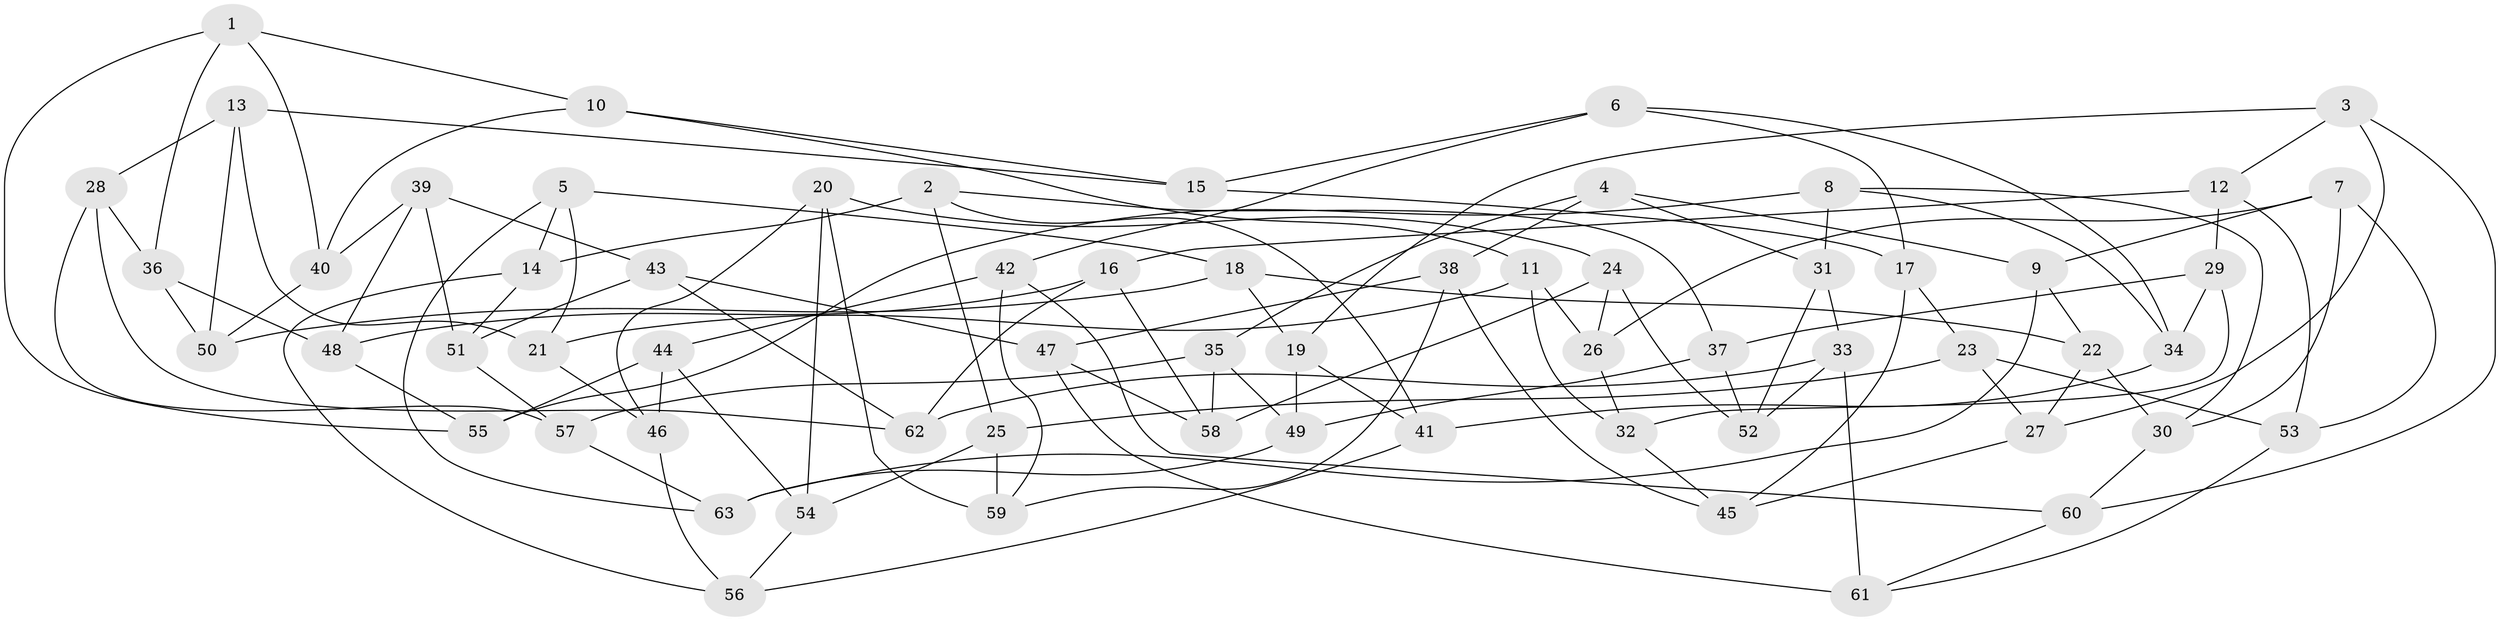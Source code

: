 // coarse degree distribution, {4: 0.5227272727272727, 6: 0.29545454545454547, 5: 0.11363636363636363, 3: 0.06818181818181818}
// Generated by graph-tools (version 1.1) at 2025/24/03/03/25 07:24:29]
// undirected, 63 vertices, 126 edges
graph export_dot {
graph [start="1"]
  node [color=gray90,style=filled];
  1;
  2;
  3;
  4;
  5;
  6;
  7;
  8;
  9;
  10;
  11;
  12;
  13;
  14;
  15;
  16;
  17;
  18;
  19;
  20;
  21;
  22;
  23;
  24;
  25;
  26;
  27;
  28;
  29;
  30;
  31;
  32;
  33;
  34;
  35;
  36;
  37;
  38;
  39;
  40;
  41;
  42;
  43;
  44;
  45;
  46;
  47;
  48;
  49;
  50;
  51;
  52;
  53;
  54;
  55;
  56;
  57;
  58;
  59;
  60;
  61;
  62;
  63;
  1 -- 10;
  1 -- 36;
  1 -- 55;
  1 -- 40;
  2 -- 25;
  2 -- 14;
  2 -- 37;
  2 -- 41;
  3 -- 60;
  3 -- 27;
  3 -- 12;
  3 -- 19;
  4 -- 9;
  4 -- 31;
  4 -- 35;
  4 -- 38;
  5 -- 18;
  5 -- 63;
  5 -- 21;
  5 -- 14;
  6 -- 15;
  6 -- 34;
  6 -- 17;
  6 -- 42;
  7 -- 53;
  7 -- 9;
  7 -- 26;
  7 -- 30;
  8 -- 34;
  8 -- 30;
  8 -- 55;
  8 -- 31;
  9 -- 22;
  9 -- 63;
  10 -- 11;
  10 -- 40;
  10 -- 15;
  11 -- 32;
  11 -- 21;
  11 -- 26;
  12 -- 53;
  12 -- 16;
  12 -- 29;
  13 -- 50;
  13 -- 28;
  13 -- 21;
  13 -- 15;
  14 -- 56;
  14 -- 51;
  15 -- 17;
  16 -- 58;
  16 -- 62;
  16 -- 48;
  17 -- 23;
  17 -- 45;
  18 -- 22;
  18 -- 50;
  18 -- 19;
  19 -- 41;
  19 -- 49;
  20 -- 46;
  20 -- 59;
  20 -- 54;
  20 -- 24;
  21 -- 46;
  22 -- 27;
  22 -- 30;
  23 -- 53;
  23 -- 25;
  23 -- 27;
  24 -- 58;
  24 -- 52;
  24 -- 26;
  25 -- 59;
  25 -- 54;
  26 -- 32;
  27 -- 45;
  28 -- 62;
  28 -- 57;
  28 -- 36;
  29 -- 32;
  29 -- 37;
  29 -- 34;
  30 -- 60;
  31 -- 52;
  31 -- 33;
  32 -- 45;
  33 -- 52;
  33 -- 62;
  33 -- 61;
  34 -- 41;
  35 -- 57;
  35 -- 49;
  35 -- 58;
  36 -- 50;
  36 -- 48;
  37 -- 52;
  37 -- 49;
  38 -- 47;
  38 -- 45;
  38 -- 59;
  39 -- 48;
  39 -- 40;
  39 -- 43;
  39 -- 51;
  40 -- 50;
  41 -- 56;
  42 -- 60;
  42 -- 44;
  42 -- 59;
  43 -- 47;
  43 -- 51;
  43 -- 62;
  44 -- 54;
  44 -- 46;
  44 -- 55;
  46 -- 56;
  47 -- 61;
  47 -- 58;
  48 -- 55;
  49 -- 63;
  51 -- 57;
  53 -- 61;
  54 -- 56;
  57 -- 63;
  60 -- 61;
}
